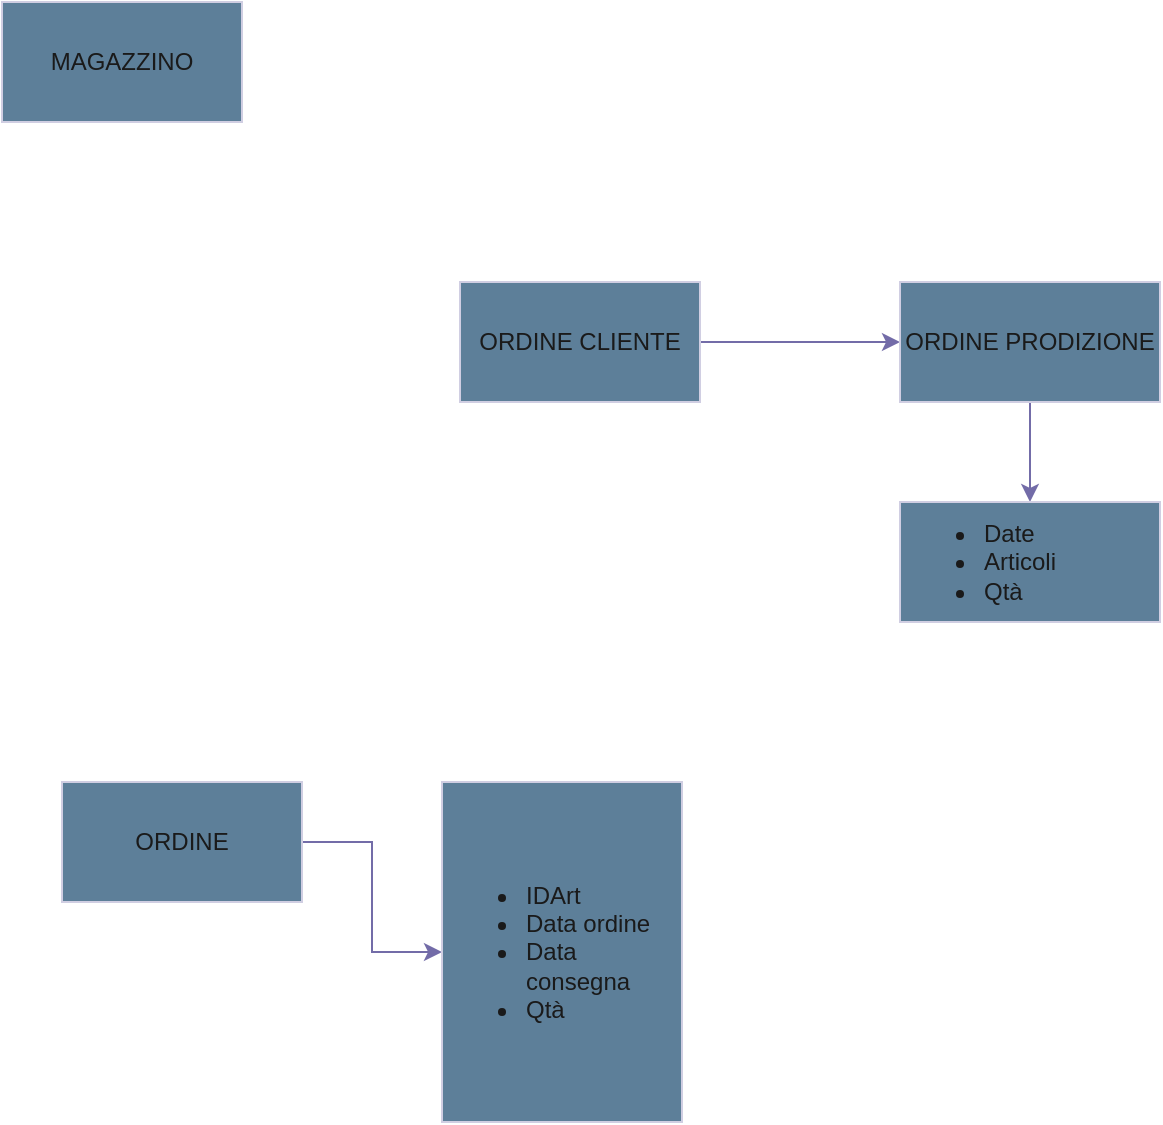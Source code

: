 <mxfile version="21.1.1" type="github">
  <diagram id="8X1ZL8S6vHW47Kgzrhxl" name="Pagina-1">
    <mxGraphModel dx="1420" dy="685" grid="1" gridSize="10" guides="1" tooltips="1" connect="1" arrows="1" fold="1" page="1" pageScale="1" pageWidth="827" pageHeight="1169" math="0" shadow="0">
      <root>
        <mxCell id="0" />
        <mxCell id="1" parent="0" />
        <mxCell id="rjjx5bZKMhjFJTsJ8OL9-12" style="edgeStyle=orthogonalEdgeStyle;rounded=0;orthogonalLoop=1;jettySize=auto;html=1;labelBackgroundColor=none;strokeColor=#736CA8;fontColor=default;" parent="1" source="rjjx5bZKMhjFJTsJ8OL9-1" target="rjjx5bZKMhjFJTsJ8OL9-2" edge="1">
          <mxGeometry relative="1" as="geometry" />
        </mxCell>
        <mxCell id="rjjx5bZKMhjFJTsJ8OL9-1" value="ORDINE CLIENTE" style="rounded=0;whiteSpace=wrap;html=1;fillColor=#5D7F99;fontColor=#1A1A1A;strokeColor=#D0CEE2;labelBackgroundColor=none;" parent="1" vertex="1">
          <mxGeometry x="239" y="190" width="120" height="60" as="geometry" />
        </mxCell>
        <mxCell id="rjjx5bZKMhjFJTsJ8OL9-7" value="" style="edgeStyle=orthogonalEdgeStyle;rounded=0;orthogonalLoop=1;jettySize=auto;html=1;labelBackgroundColor=none;strokeColor=#736CA8;fontColor=default;" parent="1" source="rjjx5bZKMhjFJTsJ8OL9-2" target="rjjx5bZKMhjFJTsJ8OL9-6" edge="1">
          <mxGeometry relative="1" as="geometry" />
        </mxCell>
        <mxCell id="rjjx5bZKMhjFJTsJ8OL9-2" value="ORDINE PRODIZIONE" style="rounded=0;whiteSpace=wrap;html=1;fillColor=#5D7F99;fontColor=#1A1A1A;strokeColor=#D0CEE2;labelBackgroundColor=none;" parent="1" vertex="1">
          <mxGeometry x="459" y="190" width="130" height="60" as="geometry" />
        </mxCell>
        <mxCell id="rjjx5bZKMhjFJTsJ8OL9-5" value="MAGAZZINO" style="whiteSpace=wrap;html=1;fillColor=#5D7F99;fontColor=#1A1A1A;strokeColor=#D0CEE2;labelBackgroundColor=none;" parent="1" vertex="1">
          <mxGeometry x="10" y="50" width="120" height="60" as="geometry" />
        </mxCell>
        <mxCell id="rjjx5bZKMhjFJTsJ8OL9-6" value="&lt;ul&gt;&lt;li&gt;Date&lt;/li&gt;&lt;li&gt;Articoli&lt;/li&gt;&lt;li&gt;Qtà&lt;/li&gt;&lt;/ul&gt;" style="rounded=0;whiteSpace=wrap;html=1;fillColor=#5D7F99;fontColor=#1A1A1A;strokeColor=#D0CEE2;align=left;labelBackgroundColor=none;" parent="1" vertex="1">
          <mxGeometry x="459" y="300" width="130" height="60" as="geometry" />
        </mxCell>
        <mxCell id="rjjx5bZKMhjFJTsJ8OL9-15" value="" style="edgeStyle=orthogonalEdgeStyle;rounded=0;orthogonalLoop=1;jettySize=auto;html=1;labelBackgroundColor=none;strokeColor=#736CA8;fontColor=default;" parent="1" source="rjjx5bZKMhjFJTsJ8OL9-13" target="rjjx5bZKMhjFJTsJ8OL9-14" edge="1">
          <mxGeometry relative="1" as="geometry" />
        </mxCell>
        <mxCell id="rjjx5bZKMhjFJTsJ8OL9-13" value="ORDINE" style="whiteSpace=wrap;html=1;labelBackgroundColor=none;fillColor=#5D7F99;strokeColor=#D0CEE2;fontColor=#1A1A1A;" parent="1" vertex="1">
          <mxGeometry x="40" y="440" width="120" height="60" as="geometry" />
        </mxCell>
        <mxCell id="rjjx5bZKMhjFJTsJ8OL9-14" value="&lt;ul&gt;&lt;li&gt;IDArt&lt;/li&gt;&lt;li&gt;Data ordine&lt;/li&gt;&lt;li&gt;Data consegna&lt;/li&gt;&lt;li&gt;Qtà&lt;/li&gt;&lt;/ul&gt;" style="whiteSpace=wrap;html=1;align=left;labelBackgroundColor=none;fillColor=#5D7F99;strokeColor=#D0CEE2;fontColor=#1A1A1A;" parent="1" vertex="1">
          <mxGeometry x="230" y="440" width="120" height="170" as="geometry" />
        </mxCell>
      </root>
    </mxGraphModel>
  </diagram>
</mxfile>

